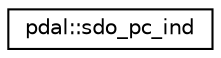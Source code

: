 digraph "Graphical Class Hierarchy"
{
  edge [fontname="Helvetica",fontsize="10",labelfontname="Helvetica",labelfontsize="10"];
  node [fontname="Helvetica",fontsize="10",shape=record];
  rankdir="LR";
  Node1 [label="pdal::sdo_pc_ind",height=0.2,width=0.4,color="black", fillcolor="white", style="filled",URL="$namespacepdal.html#structpdal_1_1sdo__pc__ind"];
}

